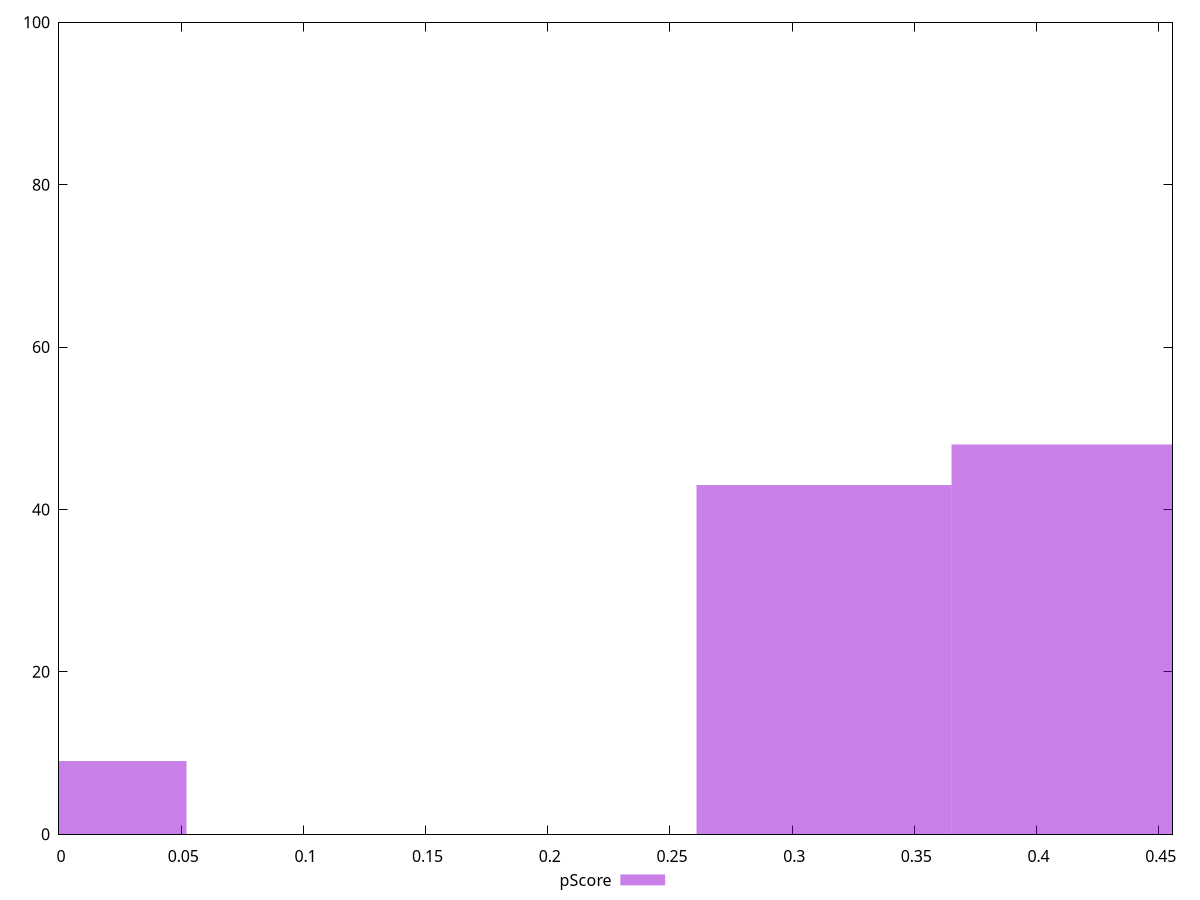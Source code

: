 reset

$pScore <<EOF
0.31304886465169574 43
0.417398486202261 48
0 9
EOF

set key outside below
set boxwidth 0.10434962155056525
set xrange [0:0.4556470588235294]
set yrange [0:100]
set trange [0:100]
set style fill transparent solid 0.5 noborder
set terminal svg size 640, 490 enhanced background rgb 'white'
set output "report_00009_2021-02-08T22-37-41.559Z/render-blocking-resources/samples/pages/pScore/histogram.svg"

plot $pScore title "pScore" with boxes

reset
